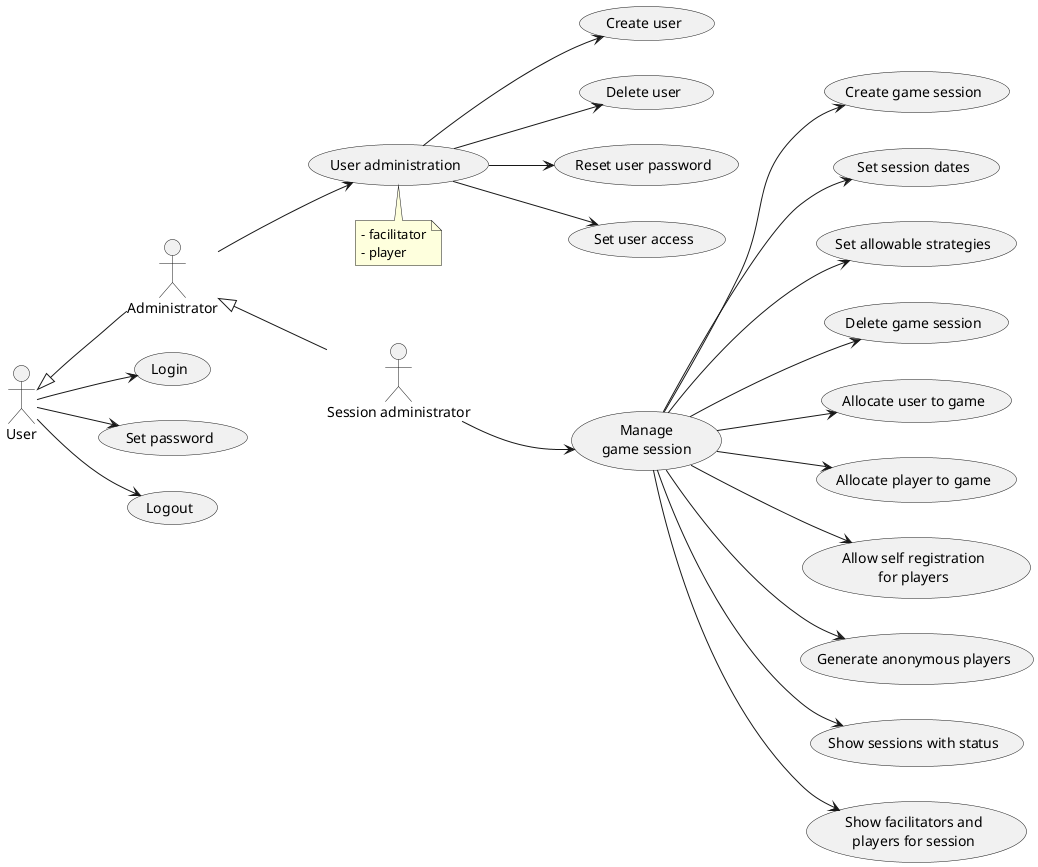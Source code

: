 @startuml
left to right direction
 
"Session administrator" as SA
User <|-- Administrator
Administrator <|-- SA

User --> (Login)
User --> (Set password)
User --> (Logout)

Administrator --> (User administration)
note bottom
  - facilitator
  - player
end note

(User administration) --> (Create user)
(User administration) --> (Delete user)
(User administration) --> (Reset user password)
(User administration) --> (Set user access)

"Manage\ngame session" as (Manage)
SA --> Manage : "\n\n\n\n\n\n\n\n\n\n"
Manage --> (Create game session)
Manage --> (Set session dates)
Manage --> (Set allowable strategies)
Manage --> (Delete game session)
Manage --> (Allocate user to game)
Manage --> (Allocate player to game)
Manage --> (Allow self registration\nfor players)
Manage --> (Generate anonymous players)
Manage --> (Show sessions with status)
Manage --> (Show facilitators and\nplayers for session)

@enduml
